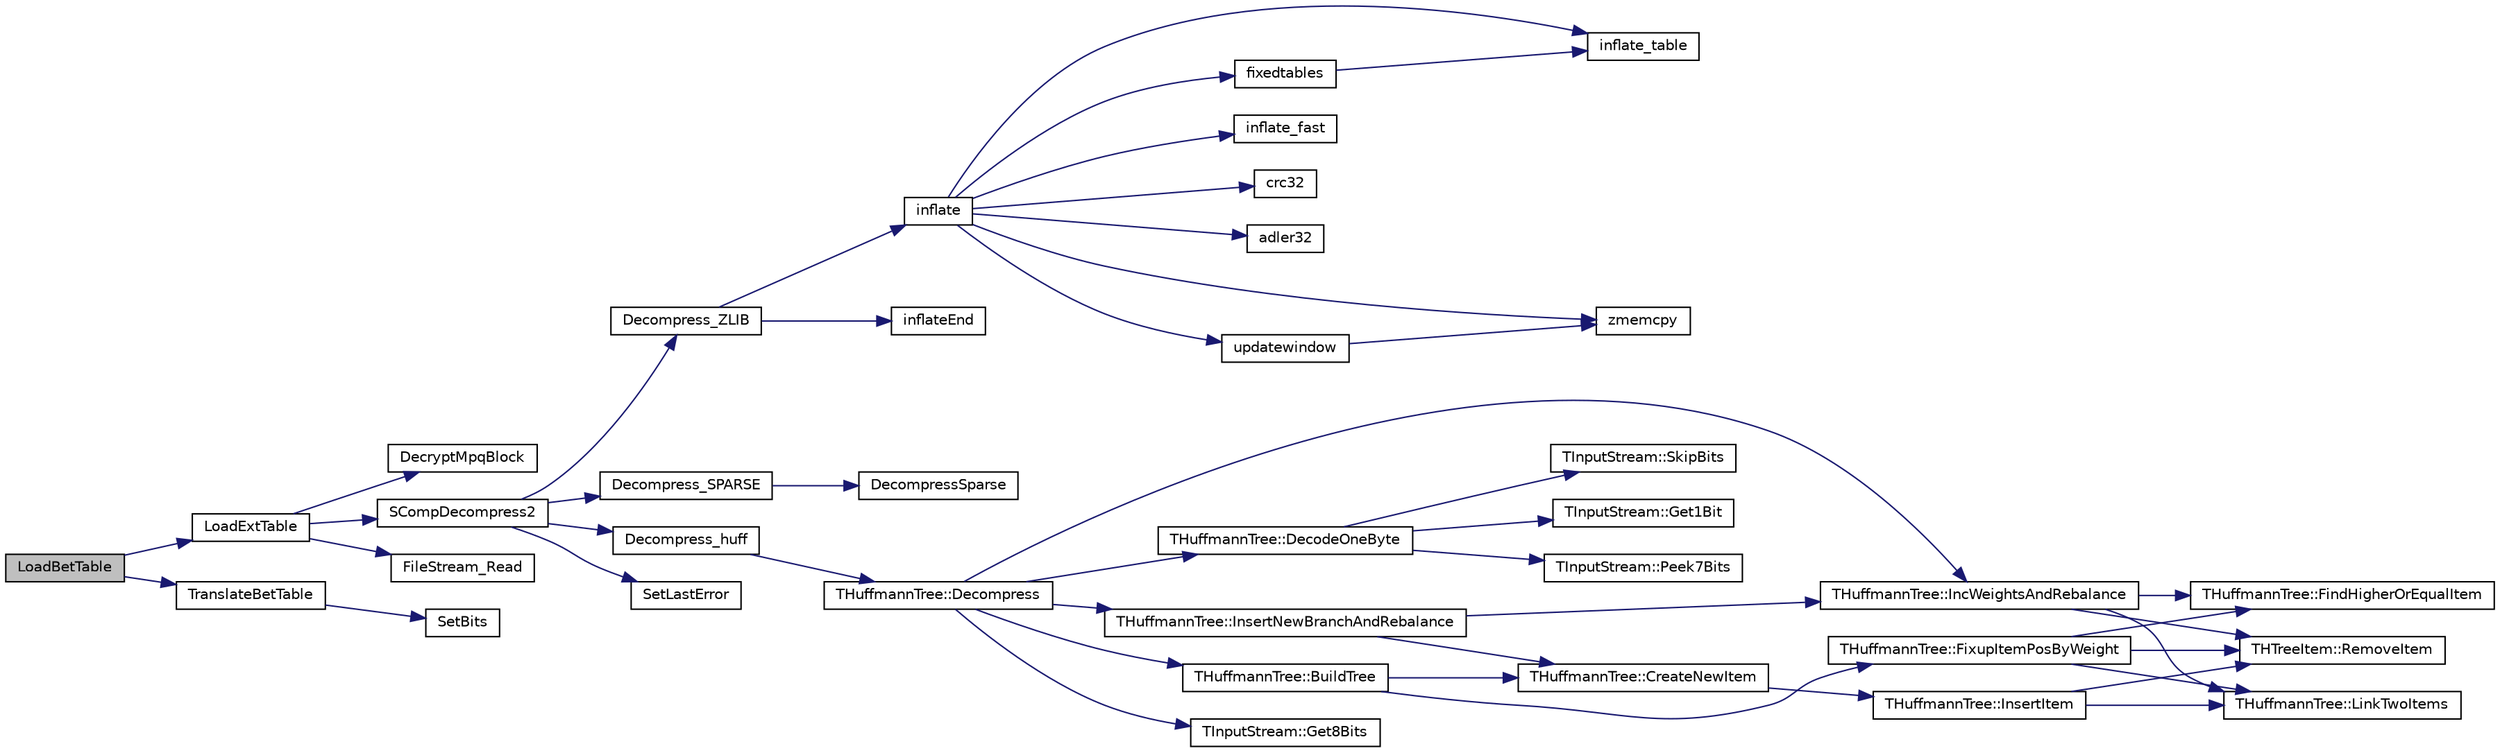 digraph G
{
  edge [fontname="Helvetica",fontsize="10",labelfontname="Helvetica",labelfontsize="10"];
  node [fontname="Helvetica",fontsize="10",shape=record];
  rankdir="LR";
  Node1 [label="LoadBetTable",height=0.2,width=0.4,color="black", fillcolor="grey75", style="filled" fontcolor="black"];
  Node1 -> Node2 [color="midnightblue",fontsize="10",style="solid",fontname="Helvetica"];
  Node2 [label="LoadExtTable",height=0.2,width=0.4,color="black", fillcolor="white", style="filled",URL="$_s_base_file_table_8cpp.html#a7bf97c1c4ef7c27dce39e44b1cf0ea9f"];
  Node2 -> Node3 [color="midnightblue",fontsize="10",style="solid",fontname="Helvetica"];
  Node3 [label="FileStream_Read",height=0.2,width=0.4,color="black", fillcolor="white", style="filled",URL="$_file_stream_8cpp.html#a593f3b1416f7497c28fa5552cd1b3003"];
  Node2 -> Node4 [color="midnightblue",fontsize="10",style="solid",fontname="Helvetica"];
  Node4 [label="DecryptMpqBlock",height=0.2,width=0.4,color="black", fillcolor="white", style="filled",URL="$_s_base_common_8cpp.html#a66f0f8a3367d5feb073639de03872a7e"];
  Node2 -> Node5 [color="midnightblue",fontsize="10",style="solid",fontname="Helvetica"];
  Node5 [label="SCompDecompress2",height=0.2,width=0.4,color="black", fillcolor="white", style="filled",URL="$_s_compression_8cpp.html#ad4be5c65706a57411d71edd72bd91e06"];
  Node5 -> Node6 [color="midnightblue",fontsize="10",style="solid",fontname="Helvetica"];
  Node6 [label="Decompress_ZLIB",height=0.2,width=0.4,color="black", fillcolor="white", style="filled",URL="$_s_compression_8cpp.html#a1e94658a0bb36171f75799de2fcb2bed"];
  Node6 -> Node7 [color="midnightblue",fontsize="10",style="solid",fontname="Helvetica"];
  Node7 [label="inflate",height=0.2,width=0.4,color="black", fillcolor="white", style="filled",URL="$inflate_8c.html#a9a49cf8b6ce882dea33505b0ac84ecef"];
  Node7 -> Node8 [color="midnightblue",fontsize="10",style="solid",fontname="Helvetica"];
  Node8 [label="crc32",height=0.2,width=0.4,color="black", fillcolor="white", style="filled",URL="$zlib_2crc32_8c.html#af5a1c7b05170540ef3bb084e6cf903c4"];
  Node7 -> Node9 [color="midnightblue",fontsize="10",style="solid",fontname="Helvetica"];
  Node9 [label="adler32",height=0.2,width=0.4,color="black", fillcolor="white", style="filled",URL="$adler32_8c.html#a86607743a4b76949b24cf5cc2f01a40d"];
  Node7 -> Node10 [color="midnightblue",fontsize="10",style="solid",fontname="Helvetica"];
  Node10 [label="zmemcpy",height=0.2,width=0.4,color="black", fillcolor="white", style="filled",URL="$zutil_8c.html#aac7aa2bbd8584b96c89e311b6c3409a5"];
  Node7 -> Node11 [color="midnightblue",fontsize="10",style="solid",fontname="Helvetica"];
  Node11 [label="fixedtables",height=0.2,width=0.4,color="black", fillcolor="white", style="filled",URL="$inflate_8c.html#a4493a4d633ce7f2dd463edc3a9bce72f"];
  Node11 -> Node12 [color="midnightblue",fontsize="10",style="solid",fontname="Helvetica"];
  Node12 [label="inflate_table",height=0.2,width=0.4,color="black", fillcolor="white", style="filled",URL="$inftrees_8c.html#a773e6164ab27c6f3ea71144dfc487c7f"];
  Node7 -> Node12 [color="midnightblue",fontsize="10",style="solid",fontname="Helvetica"];
  Node7 -> Node13 [color="midnightblue",fontsize="10",style="solid",fontname="Helvetica"];
  Node13 [label="inflate_fast",height=0.2,width=0.4,color="black", fillcolor="white", style="filled",URL="$inffast_8c.html#abe57be8a6f777dc648ebcb275e57d849"];
  Node7 -> Node14 [color="midnightblue",fontsize="10",style="solid",fontname="Helvetica"];
  Node14 [label="updatewindow",height=0.2,width=0.4,color="black", fillcolor="white", style="filled",URL="$inflate_8c.html#a1d501d65182a4a5f56d3d07961f3fb02"];
  Node14 -> Node10 [color="midnightblue",fontsize="10",style="solid",fontname="Helvetica"];
  Node6 -> Node15 [color="midnightblue",fontsize="10",style="solid",fontname="Helvetica"];
  Node15 [label="inflateEnd",height=0.2,width=0.4,color="black", fillcolor="white", style="filled",URL="$inflate_8c.html#aed3136bc8afc3ef309b731b4ad724534"];
  Node5 -> Node16 [color="midnightblue",fontsize="10",style="solid",fontname="Helvetica"];
  Node16 [label="Decompress_SPARSE",height=0.2,width=0.4,color="black", fillcolor="white", style="filled",URL="$_s_compression_8cpp.html#a0ae2e64309b3cae6ee4f6fe72dae9939"];
  Node16 -> Node17 [color="midnightblue",fontsize="10",style="solid",fontname="Helvetica"];
  Node17 [label="DecompressSparse",height=0.2,width=0.4,color="black", fillcolor="white", style="filled",URL="$sparse_8cpp.html#a50cc31d1acdd8f663a27ac21a2b1bc35"];
  Node5 -> Node18 [color="midnightblue",fontsize="10",style="solid",fontname="Helvetica"];
  Node18 [label="Decompress_huff",height=0.2,width=0.4,color="black", fillcolor="white", style="filled",URL="$_s_compression_8cpp.html#af6ddfa41c2bcdabfb985348a84dff2df"];
  Node18 -> Node19 [color="midnightblue",fontsize="10",style="solid",fontname="Helvetica"];
  Node19 [label="THuffmannTree::Decompress",height=0.2,width=0.4,color="black", fillcolor="white", style="filled",URL="$class_t_huffmann_tree.html#a5fae7bcc8bb1852bf8036ae0e78e3a09"];
  Node19 -> Node20 [color="midnightblue",fontsize="10",style="solid",fontname="Helvetica"];
  Node20 [label="TInputStream::Get8Bits",height=0.2,width=0.4,color="black", fillcolor="white", style="filled",URL="$class_t_input_stream.html#aa678734689a4a4cffd993b84352ec4ce"];
  Node19 -> Node21 [color="midnightblue",fontsize="10",style="solid",fontname="Helvetica"];
  Node21 [label="THuffmannTree::BuildTree",height=0.2,width=0.4,color="black", fillcolor="white", style="filled",URL="$class_t_huffmann_tree.html#a353d6143d3b08755c6b22936540298d5"];
  Node21 -> Node22 [color="midnightblue",fontsize="10",style="solid",fontname="Helvetica"];
  Node22 [label="THuffmannTree::CreateNewItem",height=0.2,width=0.4,color="black", fillcolor="white", style="filled",URL="$class_t_huffmann_tree.html#a90a46fd9ecc3cd85cf8a6a64042b9d8a"];
  Node22 -> Node23 [color="midnightblue",fontsize="10",style="solid",fontname="Helvetica"];
  Node23 [label="THuffmannTree::InsertItem",height=0.2,width=0.4,color="black", fillcolor="white", style="filled",URL="$class_t_huffmann_tree.html#a3194a608aa7d3381ce3b157d9d328261"];
  Node23 -> Node24 [color="midnightblue",fontsize="10",style="solid",fontname="Helvetica"];
  Node24 [label="THTreeItem::RemoveItem",height=0.2,width=0.4,color="black", fillcolor="white", style="filled",URL="$struct_t_h_tree_item.html#a0fde258496612e0525b63c44fa2c783d"];
  Node23 -> Node25 [color="midnightblue",fontsize="10",style="solid",fontname="Helvetica"];
  Node25 [label="THuffmannTree::LinkTwoItems",height=0.2,width=0.4,color="black", fillcolor="white", style="filled",URL="$class_t_huffmann_tree.html#ae88f3c29824b69051cda8f3f449d18a6"];
  Node21 -> Node26 [color="midnightblue",fontsize="10",style="solid",fontname="Helvetica"];
  Node26 [label="THuffmannTree::FixupItemPosByWeight",height=0.2,width=0.4,color="black", fillcolor="white", style="filled",URL="$class_t_huffmann_tree.html#ac837ce58c1c6fa305bc94a5fad4a4a10"];
  Node26 -> Node27 [color="midnightblue",fontsize="10",style="solid",fontname="Helvetica"];
  Node27 [label="THuffmannTree::FindHigherOrEqualItem",height=0.2,width=0.4,color="black", fillcolor="white", style="filled",URL="$class_t_huffmann_tree.html#a2f4f4169017174bdb5003d888addc0d3"];
  Node26 -> Node24 [color="midnightblue",fontsize="10",style="solid",fontname="Helvetica"];
  Node26 -> Node25 [color="midnightblue",fontsize="10",style="solid",fontname="Helvetica"];
  Node19 -> Node28 [color="midnightblue",fontsize="10",style="solid",fontname="Helvetica"];
  Node28 [label="THuffmannTree::DecodeOneByte",height=0.2,width=0.4,color="black", fillcolor="white", style="filled",URL="$class_t_huffmann_tree.html#aeacbf46b8d0c2dd39c5525f231541d0c"];
  Node28 -> Node29 [color="midnightblue",fontsize="10",style="solid",fontname="Helvetica"];
  Node29 [label="TInputStream::Peek7Bits",height=0.2,width=0.4,color="black", fillcolor="white", style="filled",URL="$class_t_input_stream.html#a1668b748bb295528d1cf0620f63f0040"];
  Node28 -> Node30 [color="midnightblue",fontsize="10",style="solid",fontname="Helvetica"];
  Node30 [label="TInputStream::SkipBits",height=0.2,width=0.4,color="black", fillcolor="white", style="filled",URL="$class_t_input_stream.html#aef988b3048bf20c2ed44c25b08308949"];
  Node28 -> Node31 [color="midnightblue",fontsize="10",style="solid",fontname="Helvetica"];
  Node31 [label="TInputStream::Get1Bit",height=0.2,width=0.4,color="black", fillcolor="white", style="filled",URL="$class_t_input_stream.html#a563086eed1afe02db30a94e55790ed61"];
  Node19 -> Node32 [color="midnightblue",fontsize="10",style="solid",fontname="Helvetica"];
  Node32 [label="THuffmannTree::InsertNewBranchAndRebalance",height=0.2,width=0.4,color="black", fillcolor="white", style="filled",URL="$class_t_huffmann_tree.html#aa2d1ed63bb3b90c1f31bd34850ee0f5c"];
  Node32 -> Node22 [color="midnightblue",fontsize="10",style="solid",fontname="Helvetica"];
  Node32 -> Node33 [color="midnightblue",fontsize="10",style="solid",fontname="Helvetica"];
  Node33 [label="THuffmannTree::IncWeightsAndRebalance",height=0.2,width=0.4,color="black", fillcolor="white", style="filled",URL="$class_t_huffmann_tree.html#a9bea307d3f4d3049bcedf37f508197c6"];
  Node33 -> Node27 [color="midnightblue",fontsize="10",style="solid",fontname="Helvetica"];
  Node33 -> Node24 [color="midnightblue",fontsize="10",style="solid",fontname="Helvetica"];
  Node33 -> Node25 [color="midnightblue",fontsize="10",style="solid",fontname="Helvetica"];
  Node19 -> Node33 [color="midnightblue",fontsize="10",style="solid",fontname="Helvetica"];
  Node5 -> Node34 [color="midnightblue",fontsize="10",style="solid",fontname="Helvetica"];
  Node34 [label="SetLastError",height=0.2,width=0.4,color="black", fillcolor="white", style="filled",URL="$_file_stream_8cpp.html#ae12246cf2f9f9aa8e3a6367bd9fa2aed"];
  Node1 -> Node35 [color="midnightblue",fontsize="10",style="solid",fontname="Helvetica"];
  Node35 [label="TranslateBetTable",height=0.2,width=0.4,color="black", fillcolor="white", style="filled",URL="$_s_base_file_table_8cpp.html#a21e0e812c080c5c524a57788756b4ca2"];
  Node35 -> Node36 [color="midnightblue",fontsize="10",style="solid",fontname="Helvetica"];
  Node36 [label="SetBits",height=0.2,width=0.4,color="black", fillcolor="white", style="filled",URL="$_s_base_file_table_8cpp.html#a7e3dbff814293faac1f316aa85f0dcf7"];
}
